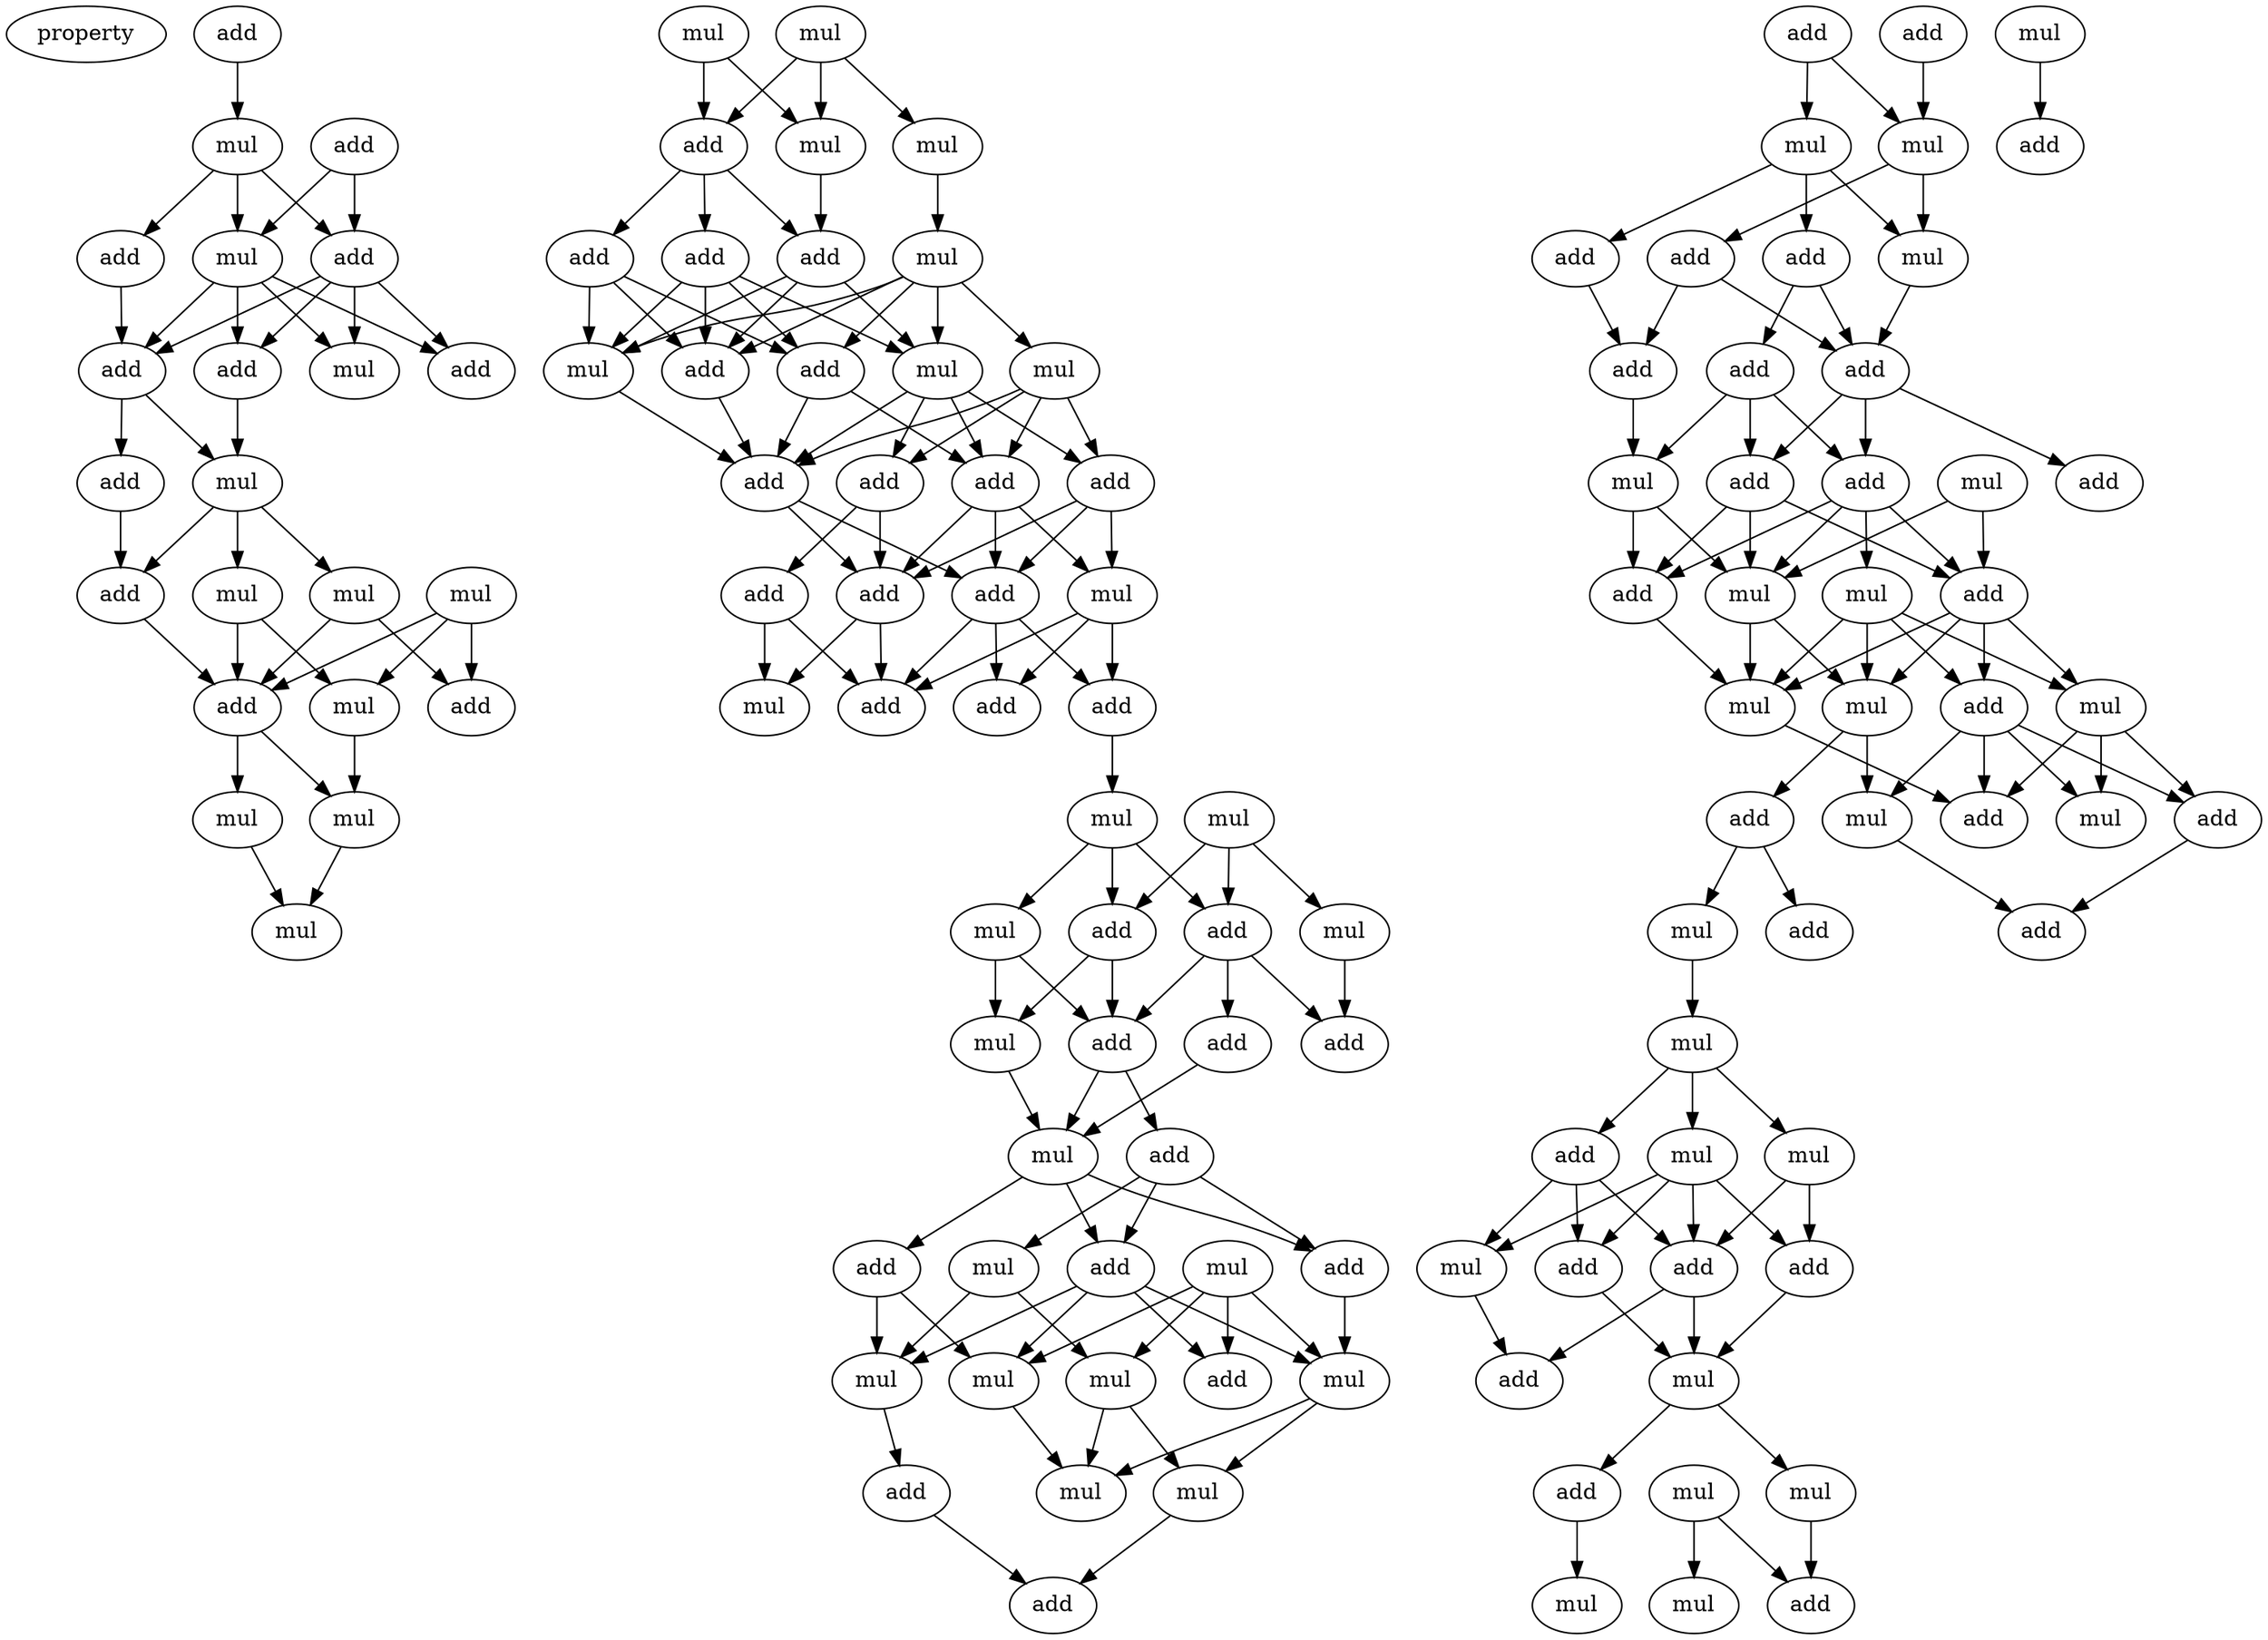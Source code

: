 digraph {
    node [fontcolor=black]
    property [mul=2,lf=1.6]
    0 [ label = add ];
    1 [ label = mul ];
    2 [ label = add ];
    3 [ label = mul ];
    4 [ label = add ];
    5 [ label = add ];
    6 [ label = add ];
    7 [ label = mul ];
    8 [ label = add ];
    9 [ label = add ];
    10 [ label = mul ];
    11 [ label = add ];
    12 [ label = mul ];
    13 [ label = add ];
    14 [ label = mul ];
    15 [ label = mul ];
    16 [ label = add ];
    17 [ label = add ];
    18 [ label = mul ];
    19 [ label = mul ];
    20 [ label = mul ];
    21 [ label = mul ];
    22 [ label = mul ];
    23 [ label = mul ];
    24 [ label = mul ];
    25 [ label = mul ];
    26 [ label = add ];
    27 [ label = add ];
    28 [ label = mul ];
    29 [ label = add ];
    30 [ label = add ];
    31 [ label = mul ];
    32 [ label = mul ];
    33 [ label = mul ];
    34 [ label = add ];
    35 [ label = add ];
    36 [ label = add ];
    37 [ label = add ];
    38 [ label = add ];
    39 [ label = add ];
    40 [ label = add ];
    41 [ label = add ];
    42 [ label = mul ];
    43 [ label = add ];
    44 [ label = add ];
    45 [ label = add ];
    46 [ label = add ];
    47 [ label = mul ];
    48 [ label = mul ];
    49 [ label = mul ];
    50 [ label = add ];
    51 [ label = add ];
    52 [ label = mul ];
    53 [ label = mul ];
    54 [ label = add ];
    55 [ label = add ];
    56 [ label = mul ];
    57 [ label = add ];
    58 [ label = mul ];
    59 [ label = add ];
    60 [ label = add ];
    61 [ label = mul ];
    62 [ label = mul ];
    63 [ label = add ];
    64 [ label = add ];
    65 [ label = mul ];
    66 [ label = mul ];
    67 [ label = mul ];
    68 [ label = mul ];
    69 [ label = add ];
    70 [ label = mul ];
    71 [ label = add ];
    72 [ label = mul ];
    73 [ label = add ];
    74 [ label = add ];
    75 [ label = add ];
    76 [ label = mul ];
    77 [ label = mul ];
    78 [ label = add ];
    79 [ label = add ];
    80 [ label = add ];
    81 [ label = mul ];
    82 [ label = add ];
    83 [ label = add ];
    84 [ label = add ];
    85 [ label = mul ];
    86 [ label = mul ];
    87 [ label = add ];
    88 [ label = add ];
    89 [ label = add ];
    90 [ label = add ];
    91 [ label = mul ];
    92 [ label = mul ];
    93 [ label = add ];
    94 [ label = mul ];
    95 [ label = add ];
    96 [ label = mul ];
    97 [ label = mul ];
    98 [ label = add ];
    99 [ label = mul ];
    100 [ label = add ];
    101 [ label = mul ];
    102 [ label = add ];
    103 [ label = add ];
    104 [ label = mul ];
    105 [ label = add ];
    106 [ label = mul ];
    107 [ label = add ];
    108 [ label = mul ];
    109 [ label = mul ];
    110 [ label = mul ];
    111 [ label = mul ];
    112 [ label = add ];
    113 [ label = add ];
    114 [ label = add ];
    115 [ label = add ];
    116 [ label = mul ];
    117 [ label = add ];
    118 [ label = mul ];
    119 [ label = add ];
    120 [ label = mul ];
    121 [ label = mul ];
    122 [ label = add ];
    123 [ label = mul ];
    0 -> 1 [ name = 0 ];
    1 -> 3 [ name = 1 ];
    1 -> 4 [ name = 2 ];
    1 -> 5 [ name = 3 ];
    2 -> 3 [ name = 4 ];
    2 -> 5 [ name = 5 ];
    3 -> 6 [ name = 6 ];
    3 -> 7 [ name = 7 ];
    3 -> 8 [ name = 8 ];
    3 -> 9 [ name = 9 ];
    4 -> 6 [ name = 10 ];
    5 -> 6 [ name = 11 ];
    5 -> 7 [ name = 12 ];
    5 -> 8 [ name = 13 ];
    5 -> 9 [ name = 14 ];
    6 -> 10 [ name = 15 ];
    6 -> 11 [ name = 16 ];
    9 -> 10 [ name = 17 ];
    10 -> 12 [ name = 18 ];
    10 -> 13 [ name = 19 ];
    10 -> 14 [ name = 20 ];
    11 -> 13 [ name = 21 ];
    12 -> 16 [ name = 22 ];
    12 -> 17 [ name = 23 ];
    13 -> 16 [ name = 24 ];
    14 -> 16 [ name = 25 ];
    14 -> 18 [ name = 26 ];
    15 -> 16 [ name = 27 ];
    15 -> 17 [ name = 28 ];
    15 -> 18 [ name = 29 ];
    16 -> 19 [ name = 30 ];
    16 -> 20 [ name = 31 ];
    18 -> 20 [ name = 32 ];
    19 -> 21 [ name = 33 ];
    20 -> 21 [ name = 34 ];
    22 -> 25 [ name = 35 ];
    22 -> 26 [ name = 36 ];
    23 -> 24 [ name = 37 ];
    23 -> 25 [ name = 38 ];
    23 -> 26 [ name = 39 ];
    24 -> 28 [ name = 40 ];
    25 -> 29 [ name = 41 ];
    26 -> 27 [ name = 42 ];
    26 -> 29 [ name = 43 ];
    26 -> 30 [ name = 44 ];
    27 -> 32 [ name = 45 ];
    27 -> 34 [ name = 46 ];
    27 -> 35 [ name = 47 ];
    28 -> 31 [ name = 48 ];
    28 -> 32 [ name = 49 ];
    28 -> 33 [ name = 50 ];
    28 -> 34 [ name = 51 ];
    28 -> 35 [ name = 52 ];
    29 -> 31 [ name = 53 ];
    29 -> 32 [ name = 54 ];
    29 -> 35 [ name = 55 ];
    30 -> 31 [ name = 56 ];
    30 -> 32 [ name = 57 ];
    30 -> 34 [ name = 58 ];
    30 -> 35 [ name = 59 ];
    31 -> 36 [ name = 60 ];
    31 -> 37 [ name = 61 ];
    31 -> 38 [ name = 62 ];
    31 -> 39 [ name = 63 ];
    32 -> 39 [ name = 64 ];
    33 -> 36 [ name = 65 ];
    33 -> 37 [ name = 66 ];
    33 -> 38 [ name = 67 ];
    33 -> 39 [ name = 68 ];
    34 -> 38 [ name = 69 ];
    34 -> 39 [ name = 70 ];
    35 -> 39 [ name = 71 ];
    36 -> 41 [ name = 72 ];
    36 -> 43 [ name = 73 ];
    37 -> 40 [ name = 74 ];
    37 -> 41 [ name = 75 ];
    37 -> 42 [ name = 76 ];
    38 -> 40 [ name = 77 ];
    38 -> 41 [ name = 78 ];
    38 -> 42 [ name = 79 ];
    39 -> 40 [ name = 80 ];
    39 -> 41 [ name = 81 ];
    40 -> 44 [ name = 82 ];
    40 -> 45 [ name = 83 ];
    40 -> 46 [ name = 84 ];
    41 -> 46 [ name = 85 ];
    41 -> 47 [ name = 86 ];
    42 -> 44 [ name = 87 ];
    42 -> 45 [ name = 88 ];
    42 -> 46 [ name = 89 ];
    43 -> 46 [ name = 90 ];
    43 -> 47 [ name = 91 ];
    44 -> 49 [ name = 92 ];
    48 -> 50 [ name = 93 ];
    48 -> 51 [ name = 94 ];
    48 -> 53 [ name = 95 ];
    49 -> 50 [ name = 96 ];
    49 -> 51 [ name = 97 ];
    49 -> 52 [ name = 98 ];
    50 -> 54 [ name = 99 ];
    50 -> 56 [ name = 100 ];
    51 -> 54 [ name = 101 ];
    51 -> 55 [ name = 102 ];
    51 -> 57 [ name = 103 ];
    52 -> 54 [ name = 104 ];
    52 -> 56 [ name = 105 ];
    53 -> 57 [ name = 106 ];
    54 -> 58 [ name = 107 ];
    54 -> 59 [ name = 108 ];
    55 -> 58 [ name = 109 ];
    56 -> 58 [ name = 110 ];
    58 -> 60 [ name = 111 ];
    58 -> 63 [ name = 112 ];
    58 -> 64 [ name = 113 ];
    59 -> 62 [ name = 114 ];
    59 -> 63 [ name = 115 ];
    59 -> 64 [ name = 116 ];
    60 -> 65 [ name = 117 ];
    60 -> 68 [ name = 118 ];
    61 -> 65 [ name = 119 ];
    61 -> 66 [ name = 120 ];
    61 -> 67 [ name = 121 ];
    61 -> 69 [ name = 122 ];
    62 -> 67 [ name = 123 ];
    62 -> 68 [ name = 124 ];
    63 -> 66 [ name = 125 ];
    64 -> 65 [ name = 126 ];
    64 -> 66 [ name = 127 ];
    64 -> 68 [ name = 128 ];
    64 -> 69 [ name = 129 ];
    65 -> 70 [ name = 130 ];
    66 -> 70 [ name = 131 ];
    66 -> 72 [ name = 132 ];
    67 -> 70 [ name = 133 ];
    67 -> 72 [ name = 134 ];
    68 -> 71 [ name = 135 ];
    71 -> 73 [ name = 136 ];
    72 -> 73 [ name = 137 ];
    74 -> 77 [ name = 138 ];
    75 -> 76 [ name = 139 ];
    75 -> 77 [ name = 140 ];
    76 -> 78 [ name = 141 ];
    76 -> 80 [ name = 142 ];
    76 -> 81 [ name = 143 ];
    77 -> 79 [ name = 144 ];
    77 -> 81 [ name = 145 ];
    78 -> 84 [ name = 146 ];
    79 -> 83 [ name = 147 ];
    79 -> 84 [ name = 148 ];
    80 -> 82 [ name = 149 ];
    80 -> 83 [ name = 150 ];
    81 -> 83 [ name = 151 ];
    82 -> 85 [ name = 152 ];
    82 -> 87 [ name = 153 ];
    82 -> 88 [ name = 154 ];
    83 -> 87 [ name = 155 ];
    83 -> 88 [ name = 156 ];
    83 -> 89 [ name = 157 ];
    84 -> 85 [ name = 158 ];
    85 -> 90 [ name = 159 ];
    85 -> 91 [ name = 160 ];
    86 -> 91 [ name = 161 ];
    86 -> 93 [ name = 162 ];
    87 -> 90 [ name = 163 ];
    87 -> 91 [ name = 164 ];
    87 -> 92 [ name = 165 ];
    87 -> 93 [ name = 166 ];
    88 -> 90 [ name = 167 ];
    88 -> 91 [ name = 168 ];
    88 -> 93 [ name = 169 ];
    90 -> 97 [ name = 170 ];
    91 -> 96 [ name = 171 ];
    91 -> 97 [ name = 172 ];
    92 -> 94 [ name = 173 ];
    92 -> 95 [ name = 174 ];
    92 -> 96 [ name = 175 ];
    92 -> 97 [ name = 176 ];
    93 -> 94 [ name = 177 ];
    93 -> 95 [ name = 178 ];
    93 -> 96 [ name = 179 ];
    93 -> 97 [ name = 180 ];
    94 -> 98 [ name = 181 ];
    94 -> 99 [ name = 182 ];
    94 -> 102 [ name = 183 ];
    95 -> 98 [ name = 184 ];
    95 -> 99 [ name = 185 ];
    95 -> 101 [ name = 186 ];
    95 -> 102 [ name = 187 ];
    96 -> 100 [ name = 188 ];
    96 -> 101 [ name = 189 ];
    97 -> 102 [ name = 190 ];
    98 -> 103 [ name = 191 ];
    100 -> 104 [ name = 192 ];
    100 -> 105 [ name = 193 ];
    101 -> 103 [ name = 194 ];
    104 -> 106 [ name = 195 ];
    106 -> 107 [ name = 196 ];
    106 -> 109 [ name = 197 ];
    106 -> 110 [ name = 198 ];
    107 -> 111 [ name = 199 ];
    107 -> 113 [ name = 200 ];
    107 -> 114 [ name = 201 ];
    108 -> 115 [ name = 202 ];
    109 -> 111 [ name = 203 ];
    109 -> 112 [ name = 204 ];
    109 -> 113 [ name = 205 ];
    109 -> 114 [ name = 206 ];
    110 -> 112 [ name = 207 ];
    110 -> 114 [ name = 208 ];
    111 -> 117 [ name = 209 ];
    112 -> 116 [ name = 210 ];
    113 -> 116 [ name = 211 ];
    114 -> 116 [ name = 212 ];
    114 -> 117 [ name = 213 ];
    116 -> 118 [ name = 214 ];
    116 -> 119 [ name = 215 ];
    118 -> 122 [ name = 216 ];
    119 -> 121 [ name = 217 ];
    120 -> 122 [ name = 218 ];
    120 -> 123 [ name = 219 ];
}
